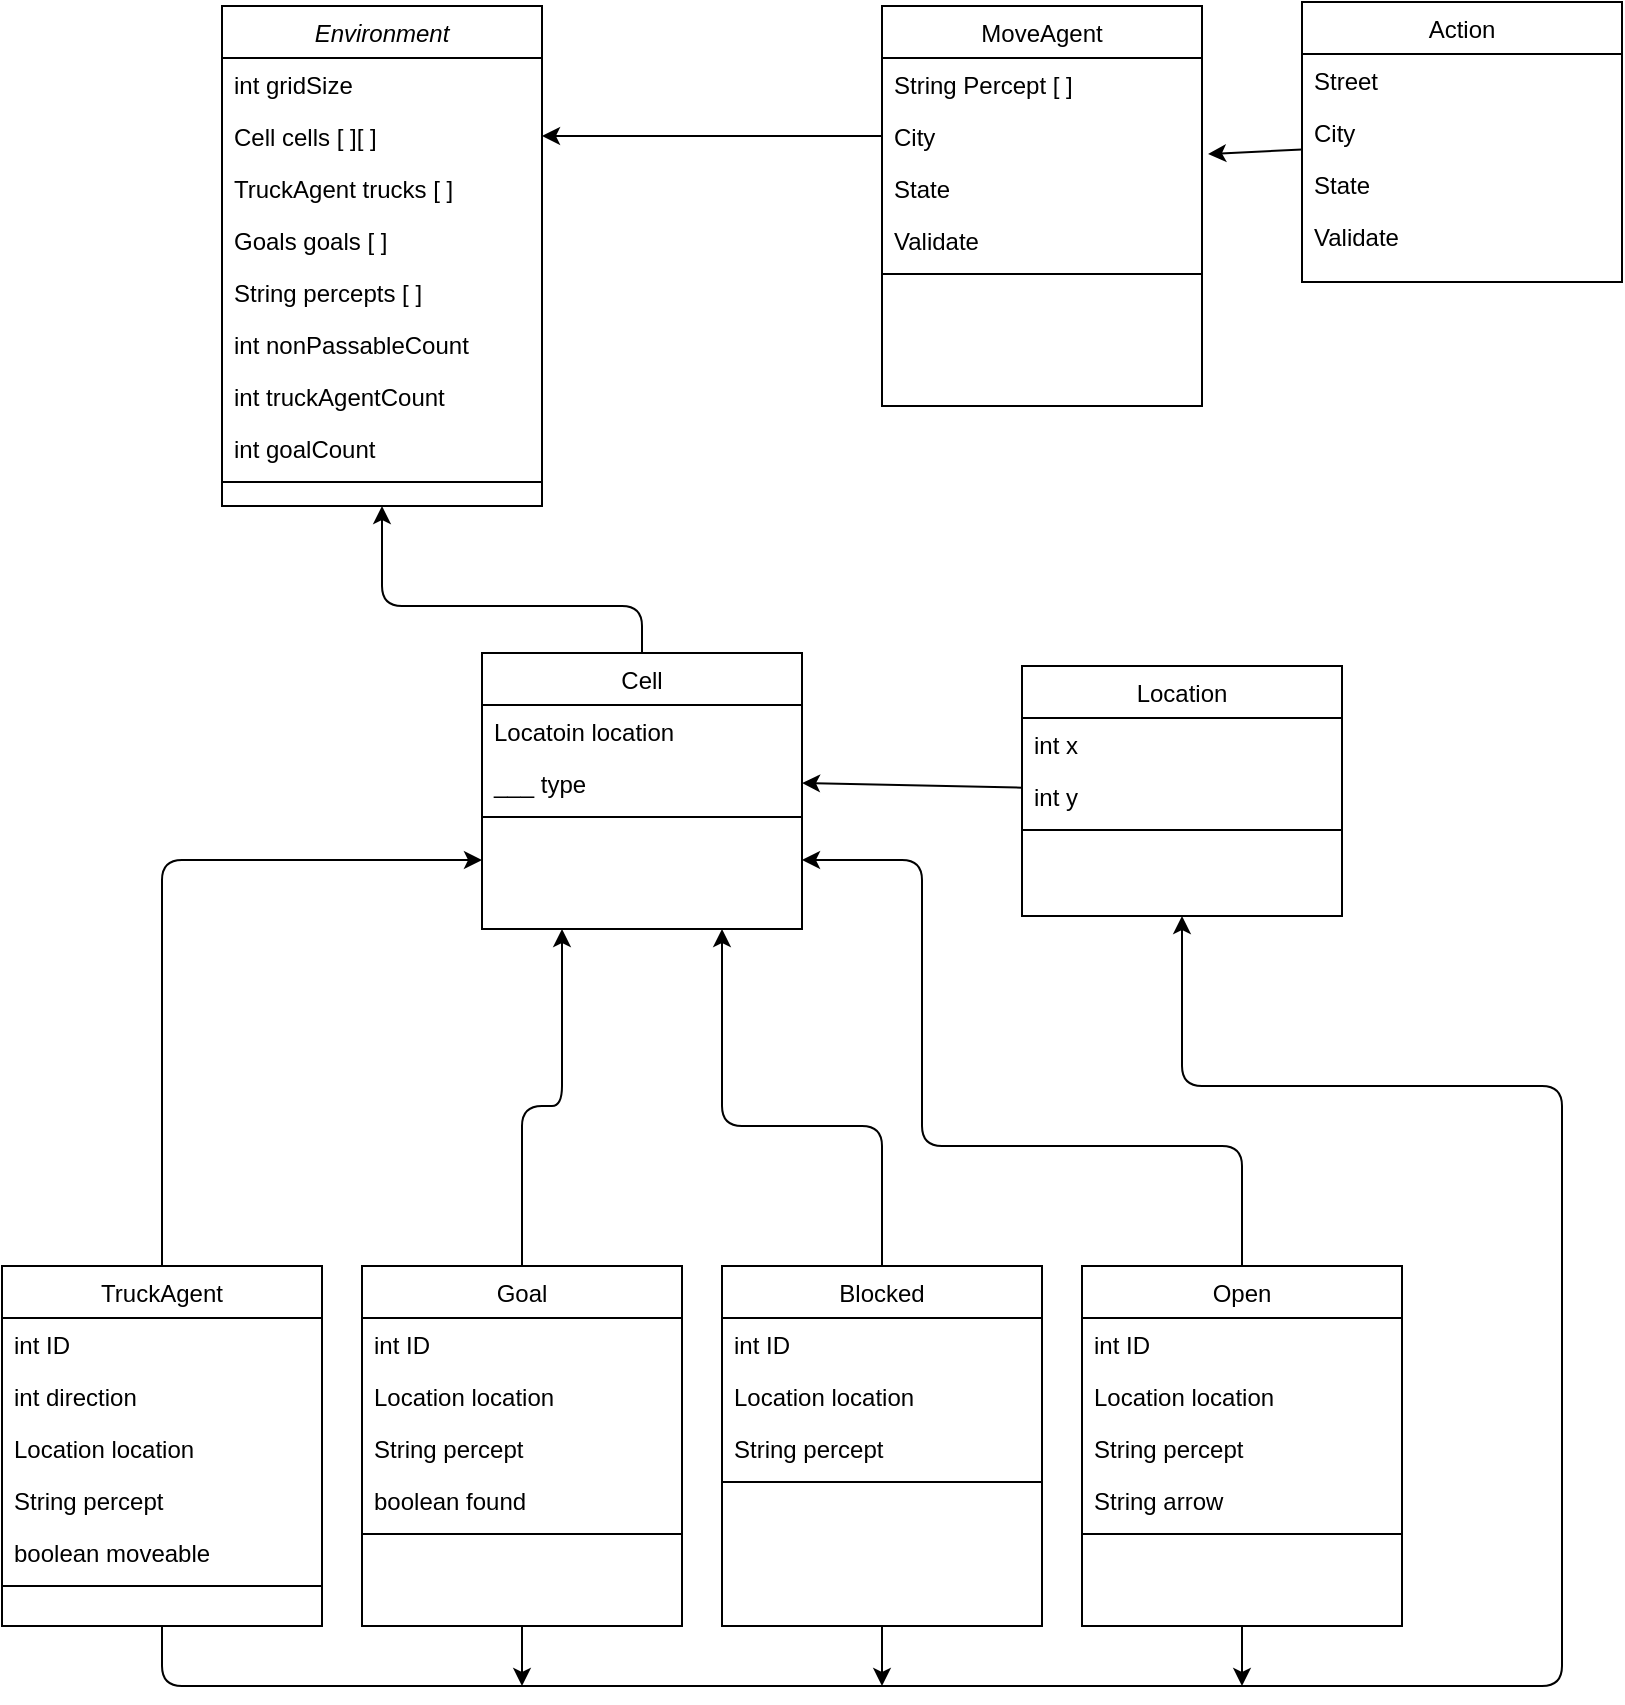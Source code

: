 <mxfile>
    <diagram id="0PA4L4XuZGdxgpC6fYdU" name="Page-1">
        <mxGraphModel dx="804" dy="247" grid="1" gridSize="10" guides="1" tooltips="1" connect="1" arrows="1" fold="1" page="1" pageScale="1" pageWidth="850" pageHeight="1100" math="0" shadow="0">
            <root>
                <mxCell id="0"/>
                <mxCell id="1" parent="0"/>
                <mxCell id="2" value="Environment" style="swimlane;fontStyle=2;align=center;verticalAlign=top;childLayout=stackLayout;horizontal=1;startSize=26;horizontalStack=0;resizeParent=1;resizeLast=0;collapsible=1;marginBottom=0;rounded=0;shadow=0;strokeWidth=1;" parent="1" vertex="1">
                    <mxGeometry x="120" y="20" width="160" height="250" as="geometry">
                        <mxRectangle x="120" y="20" width="160" height="26" as="alternateBounds"/>
                    </mxGeometry>
                </mxCell>
                <mxCell id="3" value="int gridSize" style="text;align=left;verticalAlign=top;spacingLeft=4;spacingRight=4;overflow=hidden;rotatable=0;points=[[0,0.5],[1,0.5]];portConstraint=eastwest;" parent="2" vertex="1">
                    <mxGeometry y="26" width="160" height="26" as="geometry"/>
                </mxCell>
                <mxCell id="4" value="Cell cells [ ][ ]" style="text;align=left;verticalAlign=top;spacingLeft=4;spacingRight=4;overflow=hidden;rotatable=0;points=[[0,0.5],[1,0.5]];portConstraint=eastwest;rounded=0;shadow=0;html=0;" parent="2" vertex="1">
                    <mxGeometry y="52" width="160" height="26" as="geometry"/>
                </mxCell>
                <mxCell id="5" value="TruckAgent trucks [ ] " style="text;align=left;verticalAlign=top;spacingLeft=4;spacingRight=4;overflow=hidden;rotatable=0;points=[[0,0.5],[1,0.5]];portConstraint=eastwest;rounded=0;shadow=0;html=0;" parent="2" vertex="1">
                    <mxGeometry y="78" width="160" height="26" as="geometry"/>
                </mxCell>
                <mxCell id="70" value="Goals goals [ ]" style="text;align=left;verticalAlign=top;spacingLeft=4;spacingRight=4;overflow=hidden;rotatable=0;points=[[0,0.5],[1,0.5]];portConstraint=eastwest;rounded=0;shadow=0;html=0;" parent="2" vertex="1">
                    <mxGeometry y="104" width="160" height="26" as="geometry"/>
                </mxCell>
                <mxCell id="66" value="String percepts [ ]" style="text;align=left;verticalAlign=top;spacingLeft=4;spacingRight=4;overflow=hidden;rotatable=0;points=[[0,0.5],[1,0.5]];portConstraint=eastwest;rounded=0;shadow=0;html=0;" parent="2" vertex="1">
                    <mxGeometry y="130" width="160" height="26" as="geometry"/>
                </mxCell>
                <mxCell id="69" value="int nonPassableCount" style="text;align=left;verticalAlign=top;spacingLeft=4;spacingRight=4;overflow=hidden;rotatable=0;points=[[0,0.5],[1,0.5]];portConstraint=eastwest;rounded=0;shadow=0;html=0;" parent="2" vertex="1">
                    <mxGeometry y="156" width="160" height="26" as="geometry"/>
                </mxCell>
                <mxCell id="68" value="int truckAgentCount" style="text;align=left;verticalAlign=top;spacingLeft=4;spacingRight=4;overflow=hidden;rotatable=0;points=[[0,0.5],[1,0.5]];portConstraint=eastwest;rounded=0;shadow=0;html=0;" parent="2" vertex="1">
                    <mxGeometry y="182" width="160" height="26" as="geometry"/>
                </mxCell>
                <mxCell id="67" value="int goalCount" style="text;align=left;verticalAlign=top;spacingLeft=4;spacingRight=4;overflow=hidden;rotatable=0;points=[[0,0.5],[1,0.5]];portConstraint=eastwest;rounded=0;shadow=0;html=0;" parent="2" vertex="1">
                    <mxGeometry y="208" width="160" height="26" as="geometry"/>
                </mxCell>
                <mxCell id="6" value="" style="line;html=1;strokeWidth=1;align=left;verticalAlign=middle;spacingTop=-1;spacingLeft=3;spacingRight=3;rotatable=0;labelPosition=right;points=[];portConstraint=eastwest;" parent="2" vertex="1">
                    <mxGeometry y="234" width="160" height="8" as="geometry"/>
                </mxCell>
                <mxCell id="71" style="edgeStyle=none;html=1;entryX=0.5;entryY=1;entryDx=0;entryDy=0;" parent="1" source="8" target="2" edge="1">
                    <mxGeometry relative="1" as="geometry">
                        <mxPoint x="210" y="300" as="targetPoint"/>
                        <Array as="points">
                            <mxPoint x="330" y="320"/>
                            <mxPoint x="200" y="320"/>
                        </Array>
                    </mxGeometry>
                </mxCell>
                <mxCell id="8" value="Cell" style="swimlane;fontStyle=0;align=center;verticalAlign=top;childLayout=stackLayout;horizontal=1;startSize=26;horizontalStack=0;resizeParent=1;resizeLast=0;collapsible=1;marginBottom=0;rounded=0;shadow=0;strokeWidth=1;" parent="1" vertex="1">
                    <mxGeometry x="250" y="343.5" width="160" height="138" as="geometry">
                        <mxRectangle x="250" y="343.5" width="160" height="26" as="alternateBounds"/>
                    </mxGeometry>
                </mxCell>
                <mxCell id="9" value="Locatoin location" style="text;align=left;verticalAlign=top;spacingLeft=4;spacingRight=4;overflow=hidden;rotatable=0;points=[[0,0.5],[1,0.5]];portConstraint=eastwest;" parent="8" vertex="1">
                    <mxGeometry y="26" width="160" height="26" as="geometry"/>
                </mxCell>
                <mxCell id="10" value="___ type" style="text;align=left;verticalAlign=top;spacingLeft=4;spacingRight=4;overflow=hidden;rotatable=0;points=[[0,0.5],[1,0.5]];portConstraint=eastwest;rounded=0;shadow=0;html=0;" parent="8" vertex="1">
                    <mxGeometry y="52" width="160" height="26" as="geometry"/>
                </mxCell>
                <mxCell id="11" value="" style="line;html=1;strokeWidth=1;align=left;verticalAlign=middle;spacingTop=-1;spacingLeft=3;spacingRight=3;rotatable=0;labelPosition=right;points=[];portConstraint=eastwest;" parent="8" vertex="1">
                    <mxGeometry y="78" width="160" height="8" as="geometry"/>
                </mxCell>
                <mxCell id="60" style="edgeStyle=none;html=1;entryX=1;entryY=0.5;entryDx=0;entryDy=0;" parent="1" source="15" target="10" edge="1">
                    <mxGeometry relative="1" as="geometry"/>
                </mxCell>
                <mxCell id="15" value="Location" style="swimlane;fontStyle=0;align=center;verticalAlign=top;childLayout=stackLayout;horizontal=1;startSize=26;horizontalStack=0;resizeParent=1;resizeLast=0;collapsible=1;marginBottom=0;rounded=0;shadow=0;strokeWidth=1;" parent="1" vertex="1">
                    <mxGeometry x="520" y="350" width="160" height="125" as="geometry">
                        <mxRectangle x="340" y="380" width="170" height="26" as="alternateBounds"/>
                    </mxGeometry>
                </mxCell>
                <mxCell id="16" value="int x" style="text;align=left;verticalAlign=top;spacingLeft=4;spacingRight=4;overflow=hidden;rotatable=0;points=[[0,0.5],[1,0.5]];portConstraint=eastwest;" parent="15" vertex="1">
                    <mxGeometry y="26" width="160" height="26" as="geometry"/>
                </mxCell>
                <mxCell id="83" value="int y" style="text;align=left;verticalAlign=top;spacingLeft=4;spacingRight=4;overflow=hidden;rotatable=0;points=[[0,0.5],[1,0.5]];portConstraint=eastwest;" parent="15" vertex="1">
                    <mxGeometry y="52" width="160" height="26" as="geometry"/>
                </mxCell>
                <mxCell id="17" value="" style="line;html=1;strokeWidth=1;align=left;verticalAlign=middle;spacingTop=-1;spacingLeft=3;spacingRight=3;rotatable=0;labelPosition=right;points=[];portConstraint=eastwest;" parent="15" vertex="1">
                    <mxGeometry y="78" width="160" height="8" as="geometry"/>
                </mxCell>
                <mxCell id="19" value="MoveAgent" style="swimlane;fontStyle=0;align=center;verticalAlign=top;childLayout=stackLayout;horizontal=1;startSize=26;horizontalStack=0;resizeParent=1;resizeLast=0;collapsible=1;marginBottom=0;rounded=0;shadow=0;strokeWidth=1;" parent="1" vertex="1">
                    <mxGeometry x="450" y="20" width="160" height="200" as="geometry">
                        <mxRectangle x="450" y="20" width="160" height="26" as="alternateBounds"/>
                    </mxGeometry>
                </mxCell>
                <mxCell id="20" value="String Percept [ ]" style="text;align=left;verticalAlign=top;spacingLeft=4;spacingRight=4;overflow=hidden;rotatable=0;points=[[0,0.5],[1,0.5]];portConstraint=eastwest;" parent="19" vertex="1">
                    <mxGeometry y="26" width="160" height="26" as="geometry"/>
                </mxCell>
                <mxCell id="21" value="City" style="text;align=left;verticalAlign=top;spacingLeft=4;spacingRight=4;overflow=hidden;rotatable=0;points=[[0,0.5],[1,0.5]];portConstraint=eastwest;rounded=0;shadow=0;html=0;" parent="19" vertex="1">
                    <mxGeometry y="52" width="160" height="26" as="geometry"/>
                </mxCell>
                <mxCell id="22" value="State" style="text;align=left;verticalAlign=top;spacingLeft=4;spacingRight=4;overflow=hidden;rotatable=0;points=[[0,0.5],[1,0.5]];portConstraint=eastwest;rounded=0;shadow=0;html=0;" parent="19" vertex="1">
                    <mxGeometry y="78" width="160" height="26" as="geometry"/>
                </mxCell>
                <mxCell id="26" value="Validate" style="text;align=left;verticalAlign=top;spacingLeft=4;spacingRight=4;overflow=hidden;rotatable=0;points=[[0,0.5],[1,0.5]];portConstraint=eastwest;" parent="19" vertex="1">
                    <mxGeometry y="104" width="160" height="26" as="geometry"/>
                </mxCell>
                <mxCell id="41" value="" style="line;html=1;strokeWidth=1;align=left;verticalAlign=middle;spacingTop=-1;spacingLeft=3;spacingRight=3;rotatable=0;labelPosition=right;points=[];portConstraint=eastwest;" parent="19" vertex="1">
                    <mxGeometry y="130" width="160" height="8" as="geometry"/>
                </mxCell>
                <mxCell id="32" style="edgeStyle=none;html=1;" parent="1" source="21" target="4" edge="1">
                    <mxGeometry relative="1" as="geometry"/>
                </mxCell>
                <mxCell id="42" style="edgeStyle=none;html=1;entryX=1.019;entryY=0.846;entryDx=0;entryDy=0;entryPerimeter=0;" parent="1" source="33" target="21" edge="1">
                    <mxGeometry relative="1" as="geometry"/>
                </mxCell>
                <mxCell id="33" value="Action" style="swimlane;fontStyle=0;align=center;verticalAlign=top;childLayout=stackLayout;horizontal=1;startSize=26;horizontalStack=0;resizeParent=1;resizeLast=0;collapsible=1;marginBottom=0;rounded=0;shadow=0;strokeWidth=1;" parent="1" vertex="1">
                    <mxGeometry x="660" y="18" width="160" height="140" as="geometry">
                        <mxRectangle x="660" y="18" width="160" height="26" as="alternateBounds"/>
                    </mxGeometry>
                </mxCell>
                <mxCell id="34" value="Street" style="text;align=left;verticalAlign=top;spacingLeft=4;spacingRight=4;overflow=hidden;rotatable=0;points=[[0,0.5],[1,0.5]];portConstraint=eastwest;" parent="33" vertex="1">
                    <mxGeometry y="26" width="160" height="26" as="geometry"/>
                </mxCell>
                <mxCell id="35" value="City" style="text;align=left;verticalAlign=top;spacingLeft=4;spacingRight=4;overflow=hidden;rotatable=0;points=[[0,0.5],[1,0.5]];portConstraint=eastwest;rounded=0;shadow=0;html=0;" parent="33" vertex="1">
                    <mxGeometry y="52" width="160" height="26" as="geometry"/>
                </mxCell>
                <mxCell id="36" value="State" style="text;align=left;verticalAlign=top;spacingLeft=4;spacingRight=4;overflow=hidden;rotatable=0;points=[[0,0.5],[1,0.5]];portConstraint=eastwest;rounded=0;shadow=0;html=0;" parent="33" vertex="1">
                    <mxGeometry y="78" width="160" height="26" as="geometry"/>
                </mxCell>
                <mxCell id="37" value="Validate" style="text;align=left;verticalAlign=top;spacingLeft=4;spacingRight=4;overflow=hidden;rotatable=0;points=[[0,0.5],[1,0.5]];portConstraint=eastwest;" parent="33" vertex="1">
                    <mxGeometry y="104" width="160" height="26" as="geometry"/>
                </mxCell>
                <mxCell id="56" style="edgeStyle=none;html=1;entryX=0;entryY=0.75;entryDx=0;entryDy=0;" parent="1" source="43" target="8" edge="1">
                    <mxGeometry relative="1" as="geometry">
                        <mxPoint x="246" y="436" as="targetPoint"/>
                        <Array as="points">
                            <mxPoint x="90" y="447"/>
                        </Array>
                    </mxGeometry>
                </mxCell>
                <mxCell id="61" style="edgeStyle=none;html=1;entryX=0.5;entryY=1;entryDx=0;entryDy=0;" parent="1" source="43" target="15" edge="1">
                    <mxGeometry relative="1" as="geometry">
                        <Array as="points">
                            <mxPoint x="90" y="860"/>
                            <mxPoint x="790" y="860"/>
                            <mxPoint x="790" y="560"/>
                            <mxPoint x="600" y="560"/>
                        </Array>
                    </mxGeometry>
                </mxCell>
                <mxCell id="43" value="TruckAgent" style="swimlane;fontStyle=0;align=center;verticalAlign=top;childLayout=stackLayout;horizontal=1;startSize=26;horizontalStack=0;resizeParent=1;resizeLast=0;collapsible=1;marginBottom=0;rounded=0;shadow=0;strokeWidth=1;" parent="1" vertex="1">
                    <mxGeometry x="10" y="650" width="160" height="180" as="geometry">
                        <mxRectangle x="10" y="650" width="170" height="26" as="alternateBounds"/>
                    </mxGeometry>
                </mxCell>
                <mxCell id="44" value="int ID" style="text;align=left;verticalAlign=top;spacingLeft=4;spacingRight=4;overflow=hidden;rotatable=0;points=[[0,0.5],[1,0.5]];portConstraint=eastwest;" parent="43" vertex="1">
                    <mxGeometry y="26" width="160" height="26" as="geometry"/>
                </mxCell>
                <mxCell id="72" value="int direction" style="text;align=left;verticalAlign=top;spacingLeft=4;spacingRight=4;overflow=hidden;rotatable=0;points=[[0,0.5],[1,0.5]];portConstraint=eastwest;" parent="43" vertex="1">
                    <mxGeometry y="52" width="160" height="26" as="geometry"/>
                </mxCell>
                <mxCell id="73" value="Location location" style="text;align=left;verticalAlign=top;spacingLeft=4;spacingRight=4;overflow=hidden;rotatable=0;points=[[0,0.5],[1,0.5]];portConstraint=eastwest;" parent="43" vertex="1">
                    <mxGeometry y="78" width="160" height="26" as="geometry"/>
                </mxCell>
                <mxCell id="74" value="String percept" style="text;align=left;verticalAlign=top;spacingLeft=4;spacingRight=4;overflow=hidden;rotatable=0;points=[[0,0.5],[1,0.5]];portConstraint=eastwest;" parent="43" vertex="1">
                    <mxGeometry y="104" width="160" height="26" as="geometry"/>
                </mxCell>
                <mxCell id="85" value="boolean moveable" style="text;align=left;verticalAlign=top;spacingLeft=4;spacingRight=4;overflow=hidden;rotatable=0;points=[[0,0.5],[1,0.5]];portConstraint=eastwest;" vertex="1" parent="43">
                    <mxGeometry y="130" width="160" height="26" as="geometry"/>
                </mxCell>
                <mxCell id="45" value="" style="line;html=1;strokeWidth=1;align=left;verticalAlign=middle;spacingTop=-1;spacingLeft=3;spacingRight=3;rotatable=0;labelPosition=right;points=[];portConstraint=eastwest;" parent="43" vertex="1">
                    <mxGeometry y="156" width="160" height="8" as="geometry"/>
                </mxCell>
                <mxCell id="57" style="edgeStyle=none;html=1;entryX=0.25;entryY=1;entryDx=0;entryDy=0;" parent="1" source="46" target="8" edge="1">
                    <mxGeometry relative="1" as="geometry">
                        <mxPoint x="301" y="480" as="targetPoint"/>
                        <Array as="points">
                            <mxPoint x="270" y="570"/>
                            <mxPoint x="290" y="570"/>
                        </Array>
                    </mxGeometry>
                </mxCell>
                <mxCell id="62" style="edgeStyle=none;html=1;" parent="1" source="46" edge="1">
                    <mxGeometry relative="1" as="geometry">
                        <mxPoint x="270" y="860" as="targetPoint"/>
                    </mxGeometry>
                </mxCell>
                <mxCell id="46" value="Goal" style="swimlane;fontStyle=0;align=center;verticalAlign=top;childLayout=stackLayout;horizontal=1;startSize=26;horizontalStack=0;resizeParent=1;resizeLast=0;collapsible=1;marginBottom=0;rounded=0;shadow=0;strokeWidth=1;" parent="1" vertex="1">
                    <mxGeometry x="190" y="650" width="160" height="180" as="geometry">
                        <mxRectangle x="190" y="650" width="170" height="26" as="alternateBounds"/>
                    </mxGeometry>
                </mxCell>
                <mxCell id="47" value="int ID" style="text;align=left;verticalAlign=top;spacingLeft=4;spacingRight=4;overflow=hidden;rotatable=0;points=[[0,0.5],[1,0.5]];portConstraint=eastwest;" parent="46" vertex="1">
                    <mxGeometry y="26" width="160" height="26" as="geometry"/>
                </mxCell>
                <mxCell id="75" value="Location location" style="text;align=left;verticalAlign=top;spacingLeft=4;spacingRight=4;overflow=hidden;rotatable=0;points=[[0,0.5],[1,0.5]];portConstraint=eastwest;" parent="46" vertex="1">
                    <mxGeometry y="52" width="160" height="26" as="geometry"/>
                </mxCell>
                <mxCell id="76" value="String percept" style="text;align=left;verticalAlign=top;spacingLeft=4;spacingRight=4;overflow=hidden;rotatable=0;points=[[0,0.5],[1,0.5]];portConstraint=eastwest;" parent="46" vertex="1">
                    <mxGeometry y="78" width="160" height="26" as="geometry"/>
                </mxCell>
                <mxCell id="77" value="boolean found" style="text;align=left;verticalAlign=top;spacingLeft=4;spacingRight=4;overflow=hidden;rotatable=0;points=[[0,0.5],[1,0.5]];portConstraint=eastwest;" parent="46" vertex="1">
                    <mxGeometry y="104" width="160" height="26" as="geometry"/>
                </mxCell>
                <mxCell id="48" value="" style="line;html=1;strokeWidth=1;align=left;verticalAlign=middle;spacingTop=-1;spacingLeft=3;spacingRight=3;rotatable=0;labelPosition=right;points=[];portConstraint=eastwest;" parent="46" vertex="1">
                    <mxGeometry y="130" width="160" height="8" as="geometry"/>
                </mxCell>
                <mxCell id="58" style="edgeStyle=none;html=1;entryX=0.75;entryY=1;entryDx=0;entryDy=0;exitX=0.5;exitY=0;exitDx=0;exitDy=0;" parent="1" source="49" target="8" edge="1">
                    <mxGeometry relative="1" as="geometry">
                        <mxPoint x="360" y="480" as="targetPoint"/>
                        <Array as="points">
                            <mxPoint x="450" y="580"/>
                            <mxPoint x="370" y="580"/>
                        </Array>
                    </mxGeometry>
                </mxCell>
                <mxCell id="63" style="edgeStyle=none;html=1;" parent="1" source="49" edge="1">
                    <mxGeometry relative="1" as="geometry">
                        <mxPoint x="450" y="860" as="targetPoint"/>
                    </mxGeometry>
                </mxCell>
                <mxCell id="49" value="Blocked" style="swimlane;fontStyle=0;align=center;verticalAlign=top;childLayout=stackLayout;horizontal=1;startSize=26;horizontalStack=0;resizeParent=1;resizeLast=0;collapsible=1;marginBottom=0;rounded=0;shadow=0;strokeWidth=1;" parent="1" vertex="1">
                    <mxGeometry x="370" y="650" width="160" height="180" as="geometry">
                        <mxRectangle x="340" y="380" width="170" height="26" as="alternateBounds"/>
                    </mxGeometry>
                </mxCell>
                <mxCell id="50" value="int ID" style="text;align=left;verticalAlign=top;spacingLeft=4;spacingRight=4;overflow=hidden;rotatable=0;points=[[0,0.5],[1,0.5]];portConstraint=eastwest;" parent="49" vertex="1">
                    <mxGeometry y="26" width="160" height="26" as="geometry"/>
                </mxCell>
                <mxCell id="78" value="Location location" style="text;align=left;verticalAlign=top;spacingLeft=4;spacingRight=4;overflow=hidden;rotatable=0;points=[[0,0.5],[1,0.5]];portConstraint=eastwest;" parent="49" vertex="1">
                    <mxGeometry y="52" width="160" height="26" as="geometry"/>
                </mxCell>
                <mxCell id="79" value="String percept" style="text;align=left;verticalAlign=top;spacingLeft=4;spacingRight=4;overflow=hidden;rotatable=0;points=[[0,0.5],[1,0.5]];portConstraint=eastwest;" parent="49" vertex="1">
                    <mxGeometry y="78" width="160" height="26" as="geometry"/>
                </mxCell>
                <mxCell id="51" value="" style="line;html=1;strokeWidth=1;align=left;verticalAlign=middle;spacingTop=-1;spacingLeft=3;spacingRight=3;rotatable=0;labelPosition=right;points=[];portConstraint=eastwest;" parent="49" vertex="1">
                    <mxGeometry y="104" width="160" height="8" as="geometry"/>
                </mxCell>
                <mxCell id="59" style="edgeStyle=none;html=1;entryX=1;entryY=0.75;entryDx=0;entryDy=0;" parent="1" source="52" target="8" edge="1">
                    <mxGeometry relative="1" as="geometry">
                        <mxPoint x="450" y="443" as="targetPoint"/>
                        <Array as="points">
                            <mxPoint x="630" y="590"/>
                            <mxPoint x="470" y="590"/>
                            <mxPoint x="470" y="447"/>
                        </Array>
                    </mxGeometry>
                </mxCell>
                <mxCell id="64" style="edgeStyle=none;html=1;" parent="1" source="52" edge="1">
                    <mxGeometry relative="1" as="geometry">
                        <mxPoint x="630" y="860" as="targetPoint"/>
                    </mxGeometry>
                </mxCell>
                <mxCell id="52" value="Open" style="swimlane;fontStyle=0;align=center;verticalAlign=top;childLayout=stackLayout;horizontal=1;startSize=26;horizontalStack=0;resizeParent=1;resizeLast=0;collapsible=1;marginBottom=0;rounded=0;shadow=0;strokeWidth=1;" parent="1" vertex="1">
                    <mxGeometry x="550" y="650" width="160" height="180" as="geometry">
                        <mxRectangle x="340" y="380" width="170" height="26" as="alternateBounds"/>
                    </mxGeometry>
                </mxCell>
                <mxCell id="53" value="int ID" style="text;align=left;verticalAlign=top;spacingLeft=4;spacingRight=4;overflow=hidden;rotatable=0;points=[[0,0.5],[1,0.5]];portConstraint=eastwest;" parent="52" vertex="1">
                    <mxGeometry y="26" width="160" height="26" as="geometry"/>
                </mxCell>
                <mxCell id="80" value="Location location" style="text;align=left;verticalAlign=top;spacingLeft=4;spacingRight=4;overflow=hidden;rotatable=0;points=[[0,0.5],[1,0.5]];portConstraint=eastwest;" parent="52" vertex="1">
                    <mxGeometry y="52" width="160" height="26" as="geometry"/>
                </mxCell>
                <mxCell id="81" value="String percept" style="text;align=left;verticalAlign=top;spacingLeft=4;spacingRight=4;overflow=hidden;rotatable=0;points=[[0,0.5],[1,0.5]];portConstraint=eastwest;" parent="52" vertex="1">
                    <mxGeometry y="78" width="160" height="26" as="geometry"/>
                </mxCell>
                <mxCell id="82" value="String arrow" style="text;align=left;verticalAlign=top;spacingLeft=4;spacingRight=4;overflow=hidden;rotatable=0;points=[[0,0.5],[1,0.5]];portConstraint=eastwest;" parent="52" vertex="1">
                    <mxGeometry y="104" width="160" height="26" as="geometry"/>
                </mxCell>
                <mxCell id="54" value="" style="line;html=1;strokeWidth=1;align=left;verticalAlign=middle;spacingTop=-1;spacingLeft=3;spacingRight=3;rotatable=0;labelPosition=right;points=[];portConstraint=eastwest;" parent="52" vertex="1">
                    <mxGeometry y="130" width="160" height="8" as="geometry"/>
                </mxCell>
            </root>
        </mxGraphModel>
    </diagram>
</mxfile>